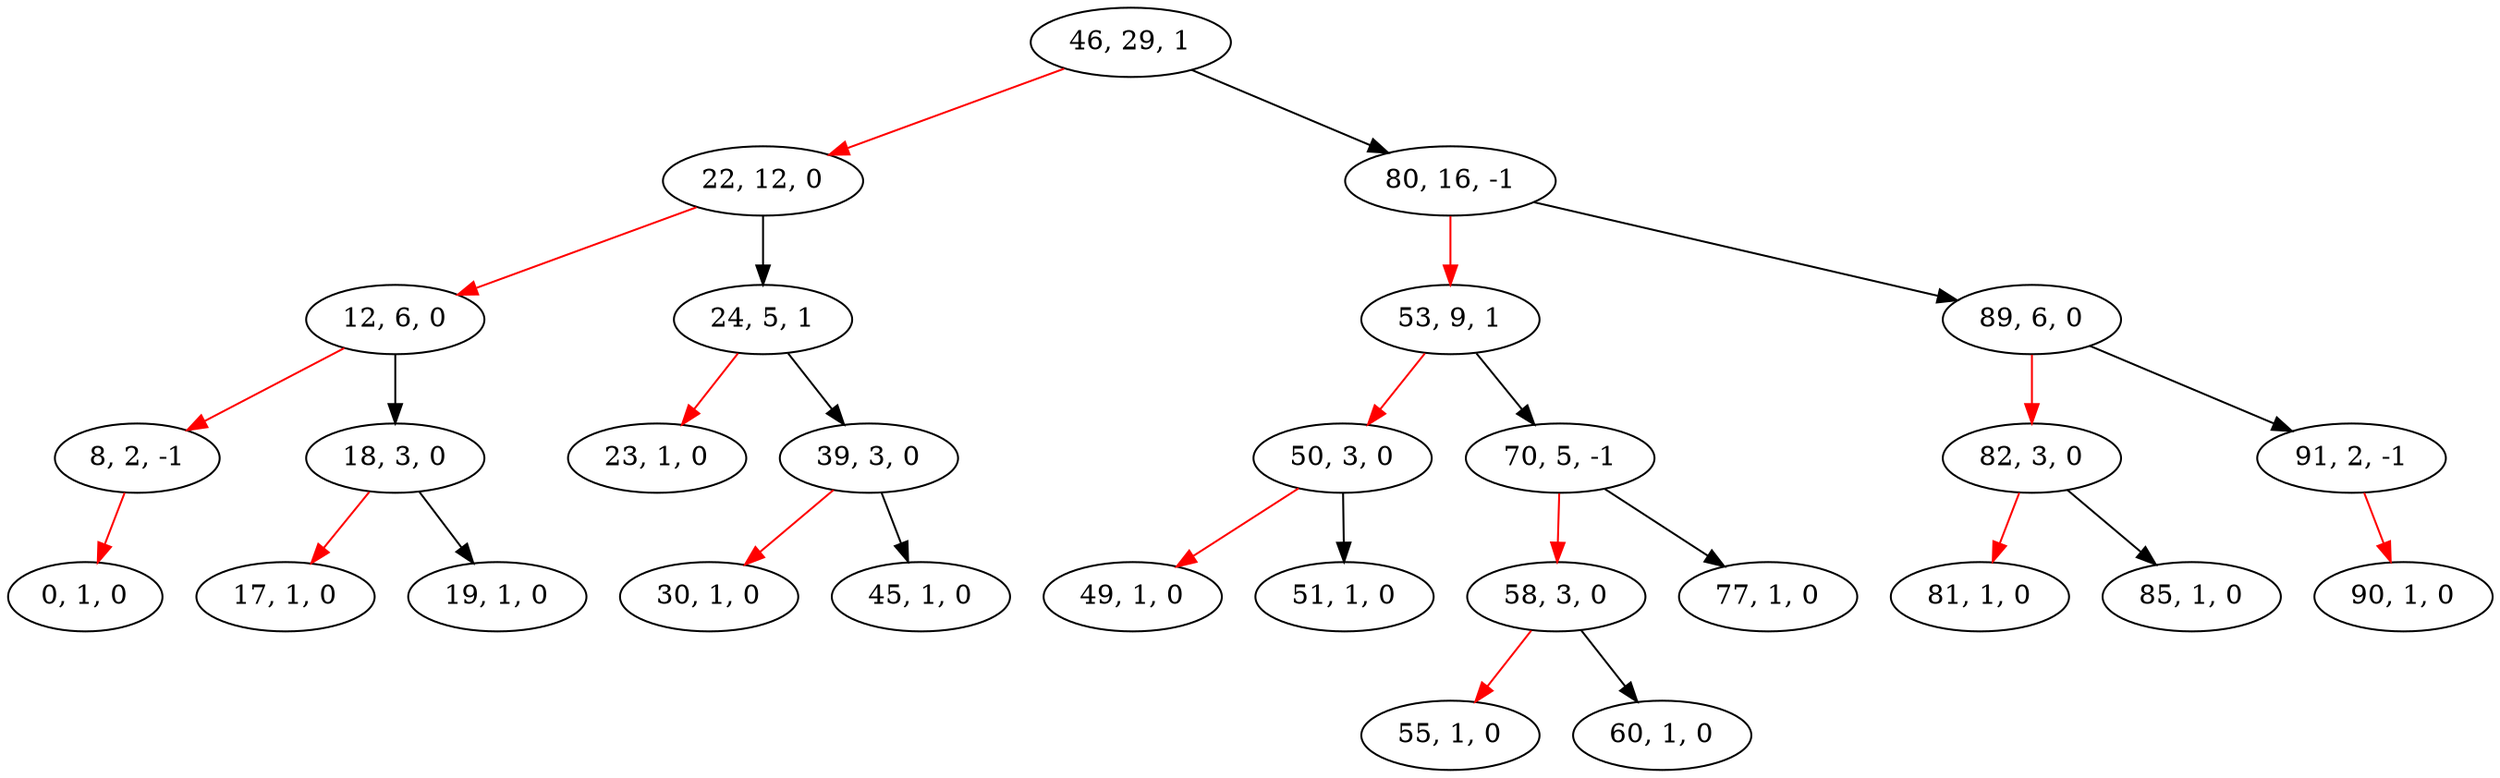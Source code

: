 digraph bst{
46 [label = "46, 29, 1"];
46 -> 22 [color = red];
22 [label = "22, 12, 0"];
22 -> 12 [color = red];
12 [label = "12, 6, 0"];
12 -> 8 [color = red];
8 [label = "8, 2, -1"];
8 -> 0 [color = red];
0 [label = "0, 1, 0"];
12 -> 18 ;
18 [label = "18, 3, 0"];
18 -> 17 [color = red];
17 [label = "17, 1, 0"];
18 -> 19 ;
19 [label = "19, 1, 0"];
22 -> 24 ;
24 [label = "24, 5, 1"];
24 -> 23 [color = red];
23 [label = "23, 1, 0"];
24 -> 39 ;
39 [label = "39, 3, 0"];
39 -> 30 [color = red];
30 [label = "30, 1, 0"];
39 -> 45 ;
45 [label = "45, 1, 0"];
46 -> 80 ;
80 [label = "80, 16, -1"];
80 -> 53 [color = red];
53 [label = "53, 9, 1"];
53 -> 50 [color = red];
50 [label = "50, 3, 0"];
50 -> 49 [color = red];
49 [label = "49, 1, 0"];
50 -> 51 ;
51 [label = "51, 1, 0"];
53 -> 70 ;
70 [label = "70, 5, -1"];
70 -> 58 [color = red];
58 [label = "58, 3, 0"];
58 -> 55 [color = red];
55 [label = "55, 1, 0"];
58 -> 60 ;
60 [label = "60, 1, 0"];
70 -> 77 ;
77 [label = "77, 1, 0"];
80 -> 89 ;
89 [label = "89, 6, 0"];
89 -> 82 [color = red];
82 [label = "82, 3, 0"];
82 -> 81 [color = red];
81 [label = "81, 1, 0"];
82 -> 85 ;
85 [label = "85, 1, 0"];
89 -> 91 ;
91 [label = "91, 2, -1"];
91 -> 90 [color = red];
90 [label = "90, 1, 0"];
}
